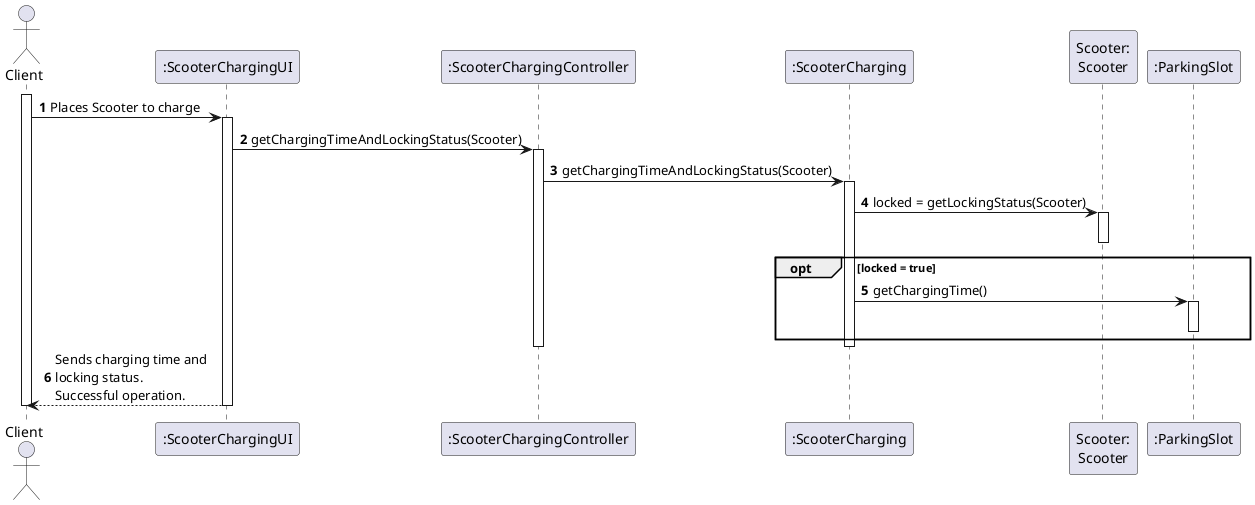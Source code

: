 @startuml
autonumber

actor "Client" as COUR
participant ":ScooterChargingUI" as UI
participant ":ScooterChargingController" as CTRL
participant ":ScooterCharging" as SCHARGING
participant "Scooter:\nScooter" as SCOOTER
participant ":ParkingSlot" as PKS

activate COUR
COUR -> UI : Places Scooter to charge
activate UI
UI -> CTRL : getChargingTimeAndLockingStatus(Scooter)
activate CTRL
CTRL -> SCHARGING : getChargingTimeAndLockingStatus(Scooter)
activate SCHARGING
SCHARGING -> SCOOTER : locked = getLockingStatus(Scooter)
activate SCOOTER
deactivate SCOOTER
opt locked = true
SCHARGING -> PKS : getChargingTime()
activate PKS
deactivate PKS
end
deactivate SCHARGING
deactivate CTRL
UI --> COUR : Sends charging time and \nlocking status. \nSuccessful operation.
deactivate UI
deactivate COUR
@enduml
@enduml

